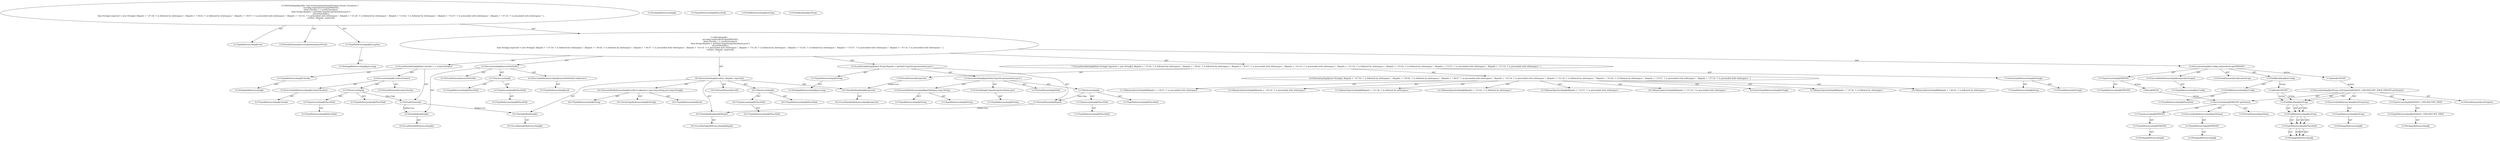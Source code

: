 digraph "testScopeAnonInnerPrivate#?" {
0 [label="2:CtTypeReferenceImpl@void" shape=ellipse]
1 [label="2:CtVirtualElement@testScopeAnonInnerPrivate" shape=ellipse]
2 [label="2:CtTypeReferenceImpl@Exception" shape=ellipse]
3 [label="2:CtPackageReferenceImpl@java.lang" shape=ellipse]
4 [label="3:CtExecutableReferenceImpl@setJavadocScope()" shape=ellipse]
5 [label="3:CtTypeReferenceImpl@mConfig" shape=ellipse]
6 [label="3:CtVirtualElement@setJavadocScope" shape=ellipse]
7 [label="3:CtFieldReferenceImpl@mConfig" shape=ellipse]
8 [label="3:CtTypeReferenceImpl@PlaceHold" shape=ellipse]
9 [label="3:CtFieldReadImpl@mConfig" shape=ellipse]
10 [label="3:CtTypeAccessImpl@PRIVATE" shape=ellipse]
11 [label="3:CtTypeReferenceImpl@PRIVATE" shape=ellipse]
12 [label="3:CtInvocationImpl@mConfig.setJavadocScope(PRIVATE)" shape=ellipse]
13 [label="4:CtTypeReferenceImpl@Checker" shape=ellipse]
14 [label="4:CtPackageReferenceImpl@" shape=ellipse]
15 [label="4:CtExecutableReferenceImpl@createChecker()" shape=ellipse]
16 [label="4:CtTypeReferenceImpl@Checker" shape=ellipse]
17 [label="4:CtVirtualElement@createChecker" shape=ellipse]
18 [label="4:CtTypeAccessImpl@PlaceHold" shape=ellipse]
19 [label="4:CtTypeReferenceImpl@PlaceHold" shape=ellipse]
20 [label="4:CtThisAccessImpl@" shape=ellipse]
21 [label="4:CtTypeReferenceImpl@PlaceHold" shape=ellipse]
22 [label="4:CtInvocationImpl@createChecker()" shape=ellipse]
23 [label="4:CtVirtualElement@c" shape=ellipse]
24 [label="4:CtLocalVariableImpl@final Checker c = createChecker()" shape=ellipse]
25 [label="5:CtTypeReferenceImpl@String" shape=ellipse]
26 [label="5:CtPackageReferenceImpl@java.lang" shape=ellipse]
27 [label="5:CtExecutableReferenceImpl@getPath(java.lang.String)" shape=ellipse]
28 [label="5:CtTypeReferenceImpl@String" shape=ellipse]
29 [label="5:CtTypeReferenceImpl@String" shape=ellipse]
30 [label="5:CtVirtualElement@getPath" shape=ellipse]
31 [label="5:CtTypeAccessImpl@PlaceHold" shape=ellipse]
32 [label="5:CtTypeReferenceImpl@PlaceHold" shape=ellipse]
33 [label="5:CtThisAccessImpl@" shape=ellipse]
34 [label="5:CtTypeReferenceImpl@PlaceHold" shape=ellipse]
35 [label="5:CtLiteralImpl@\"InputScopeAnonInner.java\"" shape=ellipse]
36 [label="5:CtTypeReferenceImpl@String" shape=ellipse]
37 [label="5:CtInvocationImpl@getPath(\"InputScopeAnonInner.java\")" shape=ellipse]
38 [label="5:CtVirtualElement@filepath" shape=ellipse]
39 [label="5:CtLocalVariableImpl@final String filepath = getPath(\"InputScopeAnonInner.java\")" shape=ellipse]
40 [label="6:CtExecutableReferenceImpl@assertNotNull(<unknown>)" shape=ellipse]
41 [label="6:CtTypeReferenceImpl@null" shape=ellipse]
42 [label="6:CtVirtualElement@assertNotNull" shape=ellipse]
43 [label="6:CtTypeAccessImpl@PlaceHold" shape=ellipse]
44 [label="6:CtTypeReferenceImpl@PlaceHold" shape=ellipse]
45 [label="6:CtThisAccessImpl@" shape=ellipse]
46 [label="6:CtTypeReferenceImpl@PlaceHold" shape=ellipse]
47 [label="6:CtVariableReadImpl@c" shape=ellipse]
48 [label="6:CtLocalVariableReferenceImpl@c" shape=ellipse]
49 [label="6:CtInvocationImpl@assertNotNull(c)" shape=ellipse]
50 [label="7:CtVirtualElement@String[]" shape=ellipse]
51 [label="7:CtArrayTypeReferenceImpl@String[]" shape=ellipse]
52 [label="7:CtTypeReferenceImpl@String" shape=ellipse]
53 [label="8:CtNewArrayImpl@new String[]\{ filepath + \":37:34: '(' is followed by whitespace.\", filepath + \":39:42: '(' is followed by whitespace.\", filepath + \":39:57: ')' is preceeded with whitespace.\", filepath + \":43:14: ')' is preceeded with whitespace.\", filepath + \":51:34: '(' is followed by whitespace.\", filepath + \":53:42: '(' is followed by whitespace.\", filepath + \":53:57: ')' is preceeded with whitespace.\", filepath + \":57:14: ')' is preceeded with whitespace.\" \}" shape=ellipse]
54 [label="8:CtArrayTypeReferenceImpl@String[]" shape=ellipse]
55 [label="9:CtBinaryOperatorImpl@filepath + \":37:34: '(' is followed by whitespace.\"" shape=ellipse]
56 [label="10:CtBinaryOperatorImpl@filepath + \":39:42: '(' is followed by whitespace.\"" shape=ellipse]
57 [label="11:CtBinaryOperatorImpl@filepath + \":39:57: ')' is preceeded with whitespace.\"" shape=ellipse]
58 [label="12:CtBinaryOperatorImpl@filepath + \":43:14: ')' is preceeded with whitespace.\"" shape=ellipse]
59 [label="13:CtBinaryOperatorImpl@filepath + \":51:34: '(' is followed by whitespace.\"" shape=ellipse]
60 [label="14:CtBinaryOperatorImpl@filepath + \":53:42: '(' is followed by whitespace.\"" shape=ellipse]
61 [label="15:CtBinaryOperatorImpl@filepath + \":53:57: ')' is preceeded with whitespace.\"" shape=ellipse]
62 [label="16:CtBinaryOperatorImpl@filepath + \":57:14: ')' is preceeded with whitespace.\"" shape=ellipse]
63 [label="7:CtVirtualElement@expected" shape=ellipse]
64 [label="7:CtLocalVariableImpl@final String[] expected = new String[]\{ filepath + \":37:34: '(' is followed by whitespace.\", filepath + \":39:42: '(' is followed by whitespace.\", filepath + \":39:57: ')' is preceeded with whitespace.\", filepath + \":43:14: ')' is preceeded with whitespace.\", filepath + \":51:34: '(' is followed by whitespace.\", filepath + \":53:42: '(' is followed by whitespace.\", filepath + \":53:57: ')' is preceeded with whitespace.\", filepath + \":57:14: ')' is preceeded with whitespace.\" \}" shape=ellipse]
65 [label="18:CtExecutableReferenceImpl@verify(<unknown>,java.lang.String,java.lang.String[])" shape=ellipse]
66 [label="18:CtTypeReferenceImpl@null" shape=ellipse]
67 [label="18:CtTypeReferenceImpl@String" shape=ellipse]
68 [label="18:CtArrayTypeReferenceImpl@String[]" shape=ellipse]
69 [label="18:CtVirtualElement@verify" shape=ellipse]
70 [label="18:CtTypeAccessImpl@PlaceHold" shape=ellipse]
71 [label="18:CtTypeReferenceImpl@PlaceHold" shape=ellipse]
72 [label="18:CtThisAccessImpl@" shape=ellipse]
73 [label="18:CtTypeReferenceImpl@PlaceHold" shape=ellipse]
74 [label="18:CtVariableReadImpl@c" shape=ellipse]
75 [label="18:CtLocalVariableReferenceImpl@c" shape=ellipse]
76 [label="18:CtVariableReadImpl@filepath" shape=ellipse]
77 [label="18:CtLocalVariableReferenceImpl@filepath" shape=ellipse]
78 [label="18:CtVariableReadImpl@expected" shape=ellipse]
79 [label="18:CtLocalVariableReferenceImpl@expected" shape=ellipse]
80 [label="18:CtInvocationImpl@verify(c, filepath, expected)" shape=ellipse]
81 [label="2:CtBlockImpl@\{
    mConfig.setJavadocScope(PRIVATE);
    final Checker c = createChecker();
    final String filepath = getPath(\"InputScopeAnonInner.java\");
    assertNotNull(c);
    final String[] expected = new String[]\{ filepath + \":37:34: '(' is followed by whitespace.\", filepath + \":39:42: '(' is followed by whitespace.\", filepath + \":39:57: ')' is preceeded with whitespace.\", filepath + \":43:14: ')' is preceeded with whitespace.\", filepath + \":51:34: '(' is followed by whitespace.\", filepath + \":53:42: '(' is followed by whitespace.\", filepath + \":53:57: ')' is preceeded with whitespace.\", filepath + \":57:14: ')' is preceeded with whitespace.\" \};
    verify(c, filepath, expected);
\}" shape=ellipse]
82 [label="2:CtMethodImpl@public void testScopeAnonInnerPrivate() throws Exception \{
    mConfig.setJavadocScope(PRIVATE);
    final Checker c = createChecker();
    final String filepath = getPath(\"InputScopeAnonInner.java\");
    assertNotNull(c);
    final String[] expected = new String[]\{ filepath + \":37:34: '(' is followed by whitespace.\", filepath + \":39:42: '(' is followed by whitespace.\", filepath + \":39:57: ')' is preceeded with whitespace.\", filepath + \":43:14: ')' is preceeded with whitespace.\", filepath + \":51:34: '(' is followed by whitespace.\", filepath + \":53:42: '(' is followed by whitespace.\", filepath + \":53:57: ')' is preceeded with whitespace.\", filepath + \":57:14: ')' is preceeded with whitespace.\" \};
    verify(c, filepath, expected);
\}" shape=ellipse]
83 [label="3:Update@UPDATE" shape=ellipse]
84 [label="3:CtPackageReferenceImpl@" shape=ellipse]
85 [label="3:CtTypeReferenceImpl@PlaceHold" shape=ellipse]
86 [label="3:CtFieldReferenceImpl@mProps" shape=ellipse]
87 [label="3:CtFieldReadImpl@mProps" shape=ellipse]
88 [label="3:CtPackageReferenceImpl@" shape=ellipse]
89 [label="3:CtTypeReferenceImpl@mProps" shape=ellipse]
90 [label="3:CtExecutableReferenceImpl@setProperty()" shape=ellipse]
91 [label="3:CtPackageReferenceImpl@" shape=ellipse]
92 [label="3:CtTypeReferenceImpl@JAVADOC_CHECKSCOPE_PROP" shape=ellipse]
93 [label="3:CtTypeAccessImpl@JAVADOC_CHECKSCOPE_PROP" shape=ellipse]
94 [label="3:CtPackageReferenceImpl@" shape=ellipse]
95 [label="3:CtTypeReferenceImpl@PRIVATE" shape=ellipse]
96 [label="3:CtTypeAccessImpl@PRIVATE" shape=ellipse]
97 [label="3:CtPackageReferenceImpl@" shape=ellipse]
98 [label="3:CtTypeReferenceImpl@PRIVATE" shape=ellipse]
99 [label="3:CtExecutableReferenceImpl@getName()" shape=ellipse]
100 [label="3:CtInvocationImpl@PRIVATE.getName()" shape=ellipse]
101 [label="3:CtVirtualElement@getName" shape=ellipse]
102 [label="3:CtInvocationImpl@mProps.setProperty(JAVADOC_CHECKSCOPE_PROP, PRIVATE.getName())" shape=ellipse]
103 [label="3:CtVirtualElement@setProperty" shape=ellipse]
104 [label="3:Update@UPDATE" shape=ellipse]
105 [label="3:CtPackageReferenceImpl@" shape=ellipse]
106 [label="3:CtTypeReferenceImpl@PlaceHold" shape=ellipse]
107 [label="3:CtFieldReferenceImpl@mProps" shape=ellipse]
108 [label="3:CtFieldReadImpl@mProps" shape=ellipse]
109 [label="3:Move@MOVE" shape=ellipse]
2 -> 3 [label="AST"];
4 -> 5 [label="AST"];
7 -> 8 [label="AST"];
9 -> 7 [label="AST"];
9 -> 104 [label="Action"];
10 -> 11 [label="AST"];
10 -> 109 [label="Action"];
12 -> 6 [label="AST"];
12 -> 9 [label="AST"];
12 -> 4 [label="AST"];
12 -> 10 [label="AST"];
12 -> 83 [label="Action"];
13 -> 14 [label="AST"];
15 -> 16 [label="AST"];
18 -> 19 [label="AST"];
20 -> 21 [label="AST"];
20 -> 18 [label="AST"];
20 -> 23 [label="Data Dep"];
22 -> 17 [label="AST"];
22 -> 20 [label="AST"];
22 -> 15 [label="AST"];
23 -> 47 [label="Define-Use"];
23 -> 74 [label="Define-Use"];
24 -> 23 [label="AST"];
24 -> 13 [label="AST"];
24 -> 22 [label="AST"];
25 -> 26 [label="AST"];
27 -> 28 [label="AST"];
27 -> 29 [label="AST"];
31 -> 32 [label="AST"];
33 -> 34 [label="AST"];
33 -> 31 [label="AST"];
33 -> 38 [label="Data Dep"];
35 -> 36 [label="AST"];
37 -> 30 [label="AST"];
37 -> 33 [label="AST"];
37 -> 27 [label="AST"];
37 -> 35 [label="AST"];
38 -> 76 [label="Define-Use"];
39 -> 38 [label="AST"];
39 -> 25 [label="AST"];
39 -> 37 [label="AST"];
40 -> 41 [label="AST"];
43 -> 44 [label="AST"];
45 -> 46 [label="AST"];
45 -> 43 [label="AST"];
47 -> 48 [label="AST"];
49 -> 42 [label="AST"];
49 -> 45 [label="AST"];
49 -> 40 [label="AST"];
49 -> 47 [label="AST"];
51 -> 50 [label="AST"];
51 -> 52 [label="AST"];
53 -> 54 [label="AST"];
53 -> 55 [label="AST"];
53 -> 56 [label="AST"];
53 -> 57 [label="AST"];
53 -> 58 [label="AST"];
53 -> 59 [label="AST"];
53 -> 60 [label="AST"];
53 -> 61 [label="AST"];
53 -> 62 [label="AST"];
63 -> 78 [label="Define-Use"];
64 -> 63 [label="AST"];
64 -> 51 [label="AST"];
64 -> 53 [label="AST"];
65 -> 66 [label="AST"];
65 -> 67 [label="AST"];
65 -> 68 [label="AST"];
70 -> 71 [label="AST"];
72 -> 73 [label="AST"];
72 -> 70 [label="AST"];
74 -> 75 [label="AST"];
76 -> 77 [label="AST"];
78 -> 79 [label="AST"];
80 -> 69 [label="AST"];
80 -> 72 [label="AST"];
80 -> 65 [label="AST"];
80 -> 74 [label="AST"];
80 -> 76 [label="AST"];
80 -> 78 [label="AST"];
81 -> 12 [label="AST"];
81 -> 24 [label="AST"];
81 -> 39 [label="AST"];
81 -> 49 [label="AST"];
81 -> 64 [label="AST"];
81 -> 80 [label="AST"];
82 -> 1 [label="AST"];
82 -> 0 [label="AST"];
82 -> 2 [label="AST"];
82 -> 81 [label="AST"];
83 -> 102 [label="Action"];
106 -> 105 [label="AST"];
106 -> 105 [label="AST"];
107 -> 106 [label="AST"];
107 -> 106 [label="AST"];
108 -> 107 [label="AST"];
108 -> 107 [label="AST"];
89 -> 88 [label="AST"];
90 -> 89 [label="AST"];
92 -> 91 [label="AST"];
93 -> 92 [label="AST"];
95 -> 94 [label="AST"];
96 -> 95 [label="AST"];
98 -> 97 [label="AST"];
99 -> 98 [label="AST"];
100 -> 101 [label="AST"];
100 -> 96 [label="AST"];
100 -> 99 [label="AST"];
102 -> 103 [label="AST"];
102 -> 108 [label="AST"];
102 -> 108 [label="AST"];
102 -> 90 [label="AST"];
102 -> 93 [label="AST"];
102 -> 100 [label="AST"];
104 -> 108 [label="Action"];
104 -> 108 [label="Action"];
106 -> 105 [label="AST"];
106 -> 105 [label="AST"];
107 -> 106 [label="AST"];
107 -> 106 [label="AST"];
108 -> 107 [label="AST"];
108 -> 107 [label="AST"];
109 -> 100 [label="Action"];
}